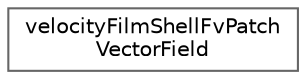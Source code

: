digraph "Graphical Class Hierarchy"
{
 // LATEX_PDF_SIZE
  bgcolor="transparent";
  edge [fontname=Helvetica,fontsize=10,labelfontname=Helvetica,labelfontsize=10];
  node [fontname=Helvetica,fontsize=10,shape=box,height=0.2,width=0.4];
  rankdir="LR";
  Node0 [id="Node000000",label="velocityFilmShellFvPatch\lVectorField",height=0.2,width=0.4,color="grey40", fillcolor="white", style="filled",URL="$classFoam_1_1compressible_1_1velocityFilmShellFvPatchVectorField.html",tooltip=" "];
}

